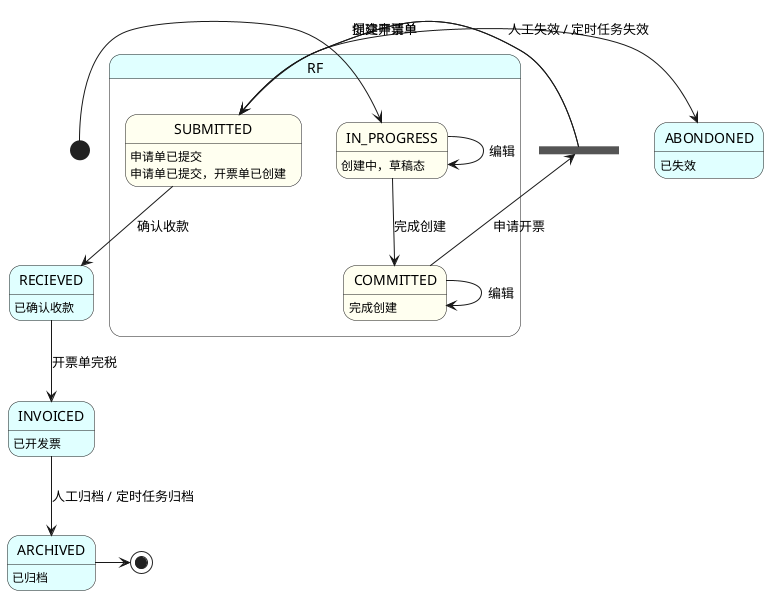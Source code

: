 @startuml

hide empty description

skinparam state {
  BackgroundColor LightCyan
  BackgroundColor<<RequestForm>> Ivory
}

state request_form_submitted_fork_state <<fork>>


' request Form
RF.IN_PROGRESS : 创建中，草稿态
RF.COMMITTED : 完成创建
RF.SUBMITTED  : 申请单已提交

[*] -right-> RF.IN_PROGRESS
RF.IN_PROGRESS <<RequestForm>> --> RF.COMMITTED <<RequestForm>> : 完成创建
RF.IN_PROGRESS <<RequestForm>> --> RF.IN_PROGRESS : 编辑
RF.COMMITTED <<RequestForm>> --> RF.COMMITTED : 编辑
RF.COMMITTED --> request_form_submitted_fork_state : 申请开票
request_form_submitted_fork_state --> RF.SUBMITTED <<RequestForm>>  : 提交申请单


' invoice form
SUBMITTED : 申请单已提交，开票单已创建
ABONDONED : 已失效
RECIEVED : 已确认收款
INVOICED : 已开发票
ARCHIVED : 已归档

request_form_submitted_fork_state -right-> SUBMITTED : 创建开票单
SUBMITTED --> RECIEVED : 确认收款
RECIEVED --> INVOICED : 开票单完税
INVOICED --> ARCHIVED : 人工归档 / 定时任务归档
ARCHIVED -right-> [*]
SUBMITTED -right-> ABONDONED : 人工失效 / 定时任务失效 


@enduml